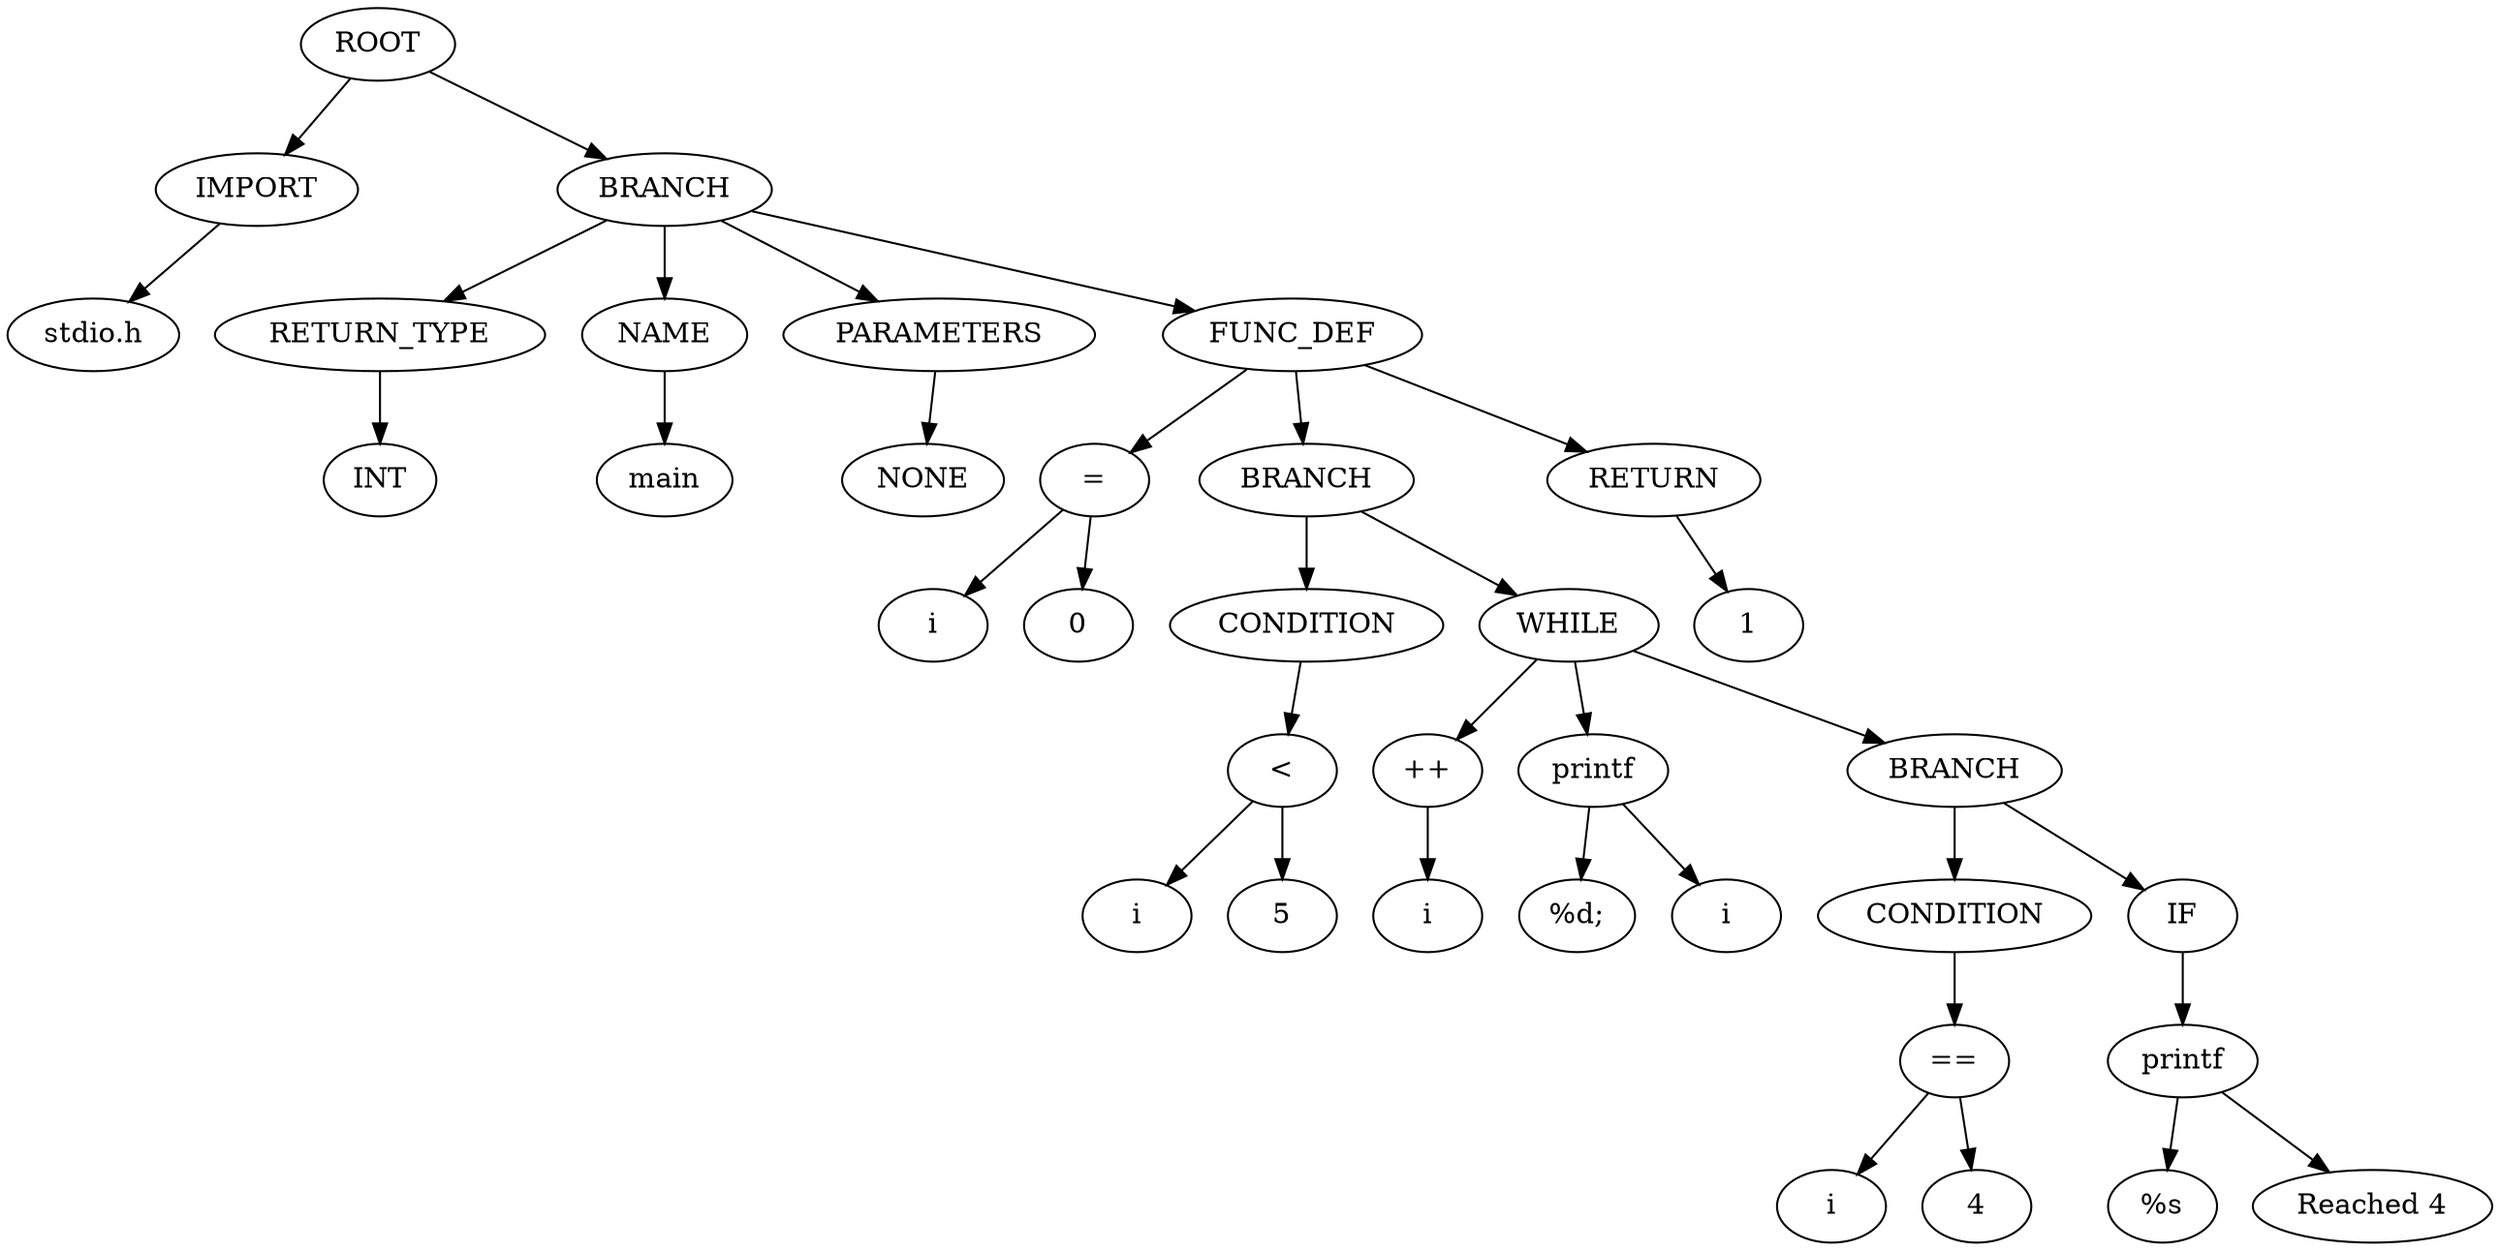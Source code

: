 strict digraph G{
l11[label = "IMPORT"]
l111[label = "BRANCH"]
"ROOT"->"l11"
l11131[label = "stdio.h"]
"l11"->l11131
"ROOT"->"l111"
l111331[label = "RETURN_TYPE"]
l1113311[label = "NAME"]
l11133111[label = "PARAMETERS"]
l111331111[label = "FUNC_DEF"]
"l111"->"l111331"
l11133111131[label = "INT"]
"l111331"->l11133111131
"l111"->"l1113311"
l111331111331[label = "main"]
"l1113311"->l111331111331
"l111"->"l11133111"
l1113311113331[label = "NONE"]
"l11133111"->l1113311113331
"l111"->"l111331111"
l11133111133331[label = "="]
l111331111333311[label = "BRANCH"]
l1113311113333111[label = "RETURN"]
"l111331111"->"l11133111133331"
l111331111333311131[label = "i"]
l1113311113333111311[label = "0"]
"l11133111133331"->l111331111333311131
"l11133111133331"->l1113311113333111311
"l111331111"->"l111331111333311"
l1113311113333111331[label = "CONDITION"]
l11133111133331113311[label = "WHILE"]
"l111331111333311"->"l1113311113333111331"
l1113311113333111331131[label = "<"]
"l1113311113333111331"->"l1113311113333111331131"
l111331111333311133113131[label = "i"]
l1113311113333111331131311[label = "5"]
"l1113311113333111331131"->l111331111333311133113131
"l1113311113333111331131"->l1113311113333111331131311
"l111331111333311"->"l11133111133331113311"
l11133111133331113311331[label = "++"]
l111331111333311133113311[label = "printf"]
l1113311113333111331133111[label = "BRANCH"]
"l11133111133331113311"->"l11133111133331113311331"
l111331111333311133113311131[label = "i"]
"l11133111133331113311331"->l111331111333311133113311131
"l11133111133331113311"->"l111331111333311133113311"
l1113311113333111331133111331[label = "%d;\n"]
l11133111133331113311331113311[label = "i"]
"l111331111333311133113311"->l1113311113333111331133111331
"l111331111333311133113311"->l11133111133331113311331113311
"l11133111133331113311"->"l1113311113333111331133111"
l11133111133331113311331113331[label = "CONDITION"]
l111331111333311133113311133311[label = "IF"]
"l1113311113333111331133111"->"l11133111133331113311331113331"
l11133111133331113311331113331131[label = "=="]
"l11133111133331113311331113331"->"l11133111133331113311331113331131"
l1113311113333111331133111333113131[label = "i"]
l11133111133331113311331113331131311[label = "4"]
"l11133111133331113311331113331131"->l1113311113333111331133111333113131
"l11133111133331113311331113331131"->l11133111133331113311331113331131311
"l1113311113333111331133111"->"l111331111333311133113311133311"
l111331111333311133113311133311331[label = "printf"]
"l111331111333311133113311133311"->"l111331111333311133113311133311331"
l11133111133331113311331113331133131[label = "%s\n"]
l111331111333311133113311133311331311[label = "Reached 4"]
"l111331111333311133113311133311331"->l11133111133331113311331113331133131
"l111331111333311133113311133311331"->l111331111333311133113311133311331311
"l111331111"->"l1113311113333111"
l11133111133331113331[label = "1"]
"l1113311113333111"->l11133111133331113331
}
